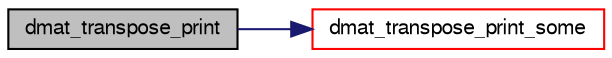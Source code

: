 digraph "dmat_transpose_print"
{
  bgcolor="transparent";
  edge [fontname="FreeSans",fontsize="10",labelfontname="FreeSans",labelfontsize="10"];
  node [fontname="FreeSans",fontsize="10",shape=record];
  rankdir="LR";
  Node192 [label="dmat_transpose_print",height=0.2,width=0.4,color="black", fillcolor="grey75", style="filled", fontcolor="black"];
  Node192 -> Node193 [color="midnightblue",fontsize="10",style="solid",fontname="FreeSans"];
  Node193 [label="dmat_transpose_print_some",height=0.2,width=0.4,color="red",URL="$a08246.html#a8287e1ce47b22e5a7dc1e3d950ab6ce2"];
}
